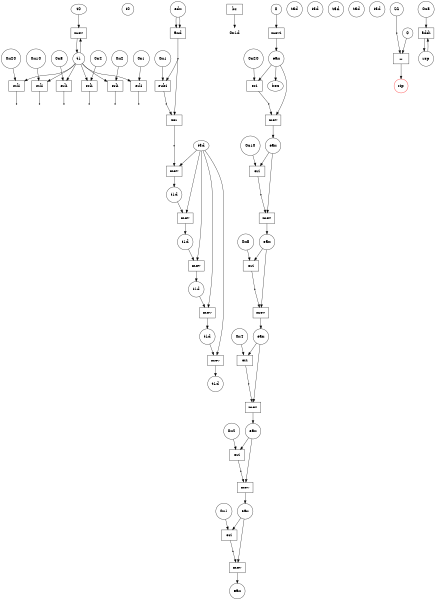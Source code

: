 digraph test{
	size = "4,4";
"mov778" [label = "mov", shape = "box"];
"t1778" [label = "t1", shape = "circle"];
"t1778" [label = "t1", shape = "circle"];
"t1778" -> "mov778";
 "t0778" [label = "t0", shape = "circle"];
"t0" -> "mov778";
"mov778"   -> "t1778";
"and779" [label = "and", shape = "box"];
"t1d779" [label = "t1d", shape = "point"];
"edx779" [label = "edx", shape = "circle"];
"edx779" -> "and779";
"edx779" [label = "edx", shape = "circle"];
"edx779" -> "and779";
"t1d779" [label = "t1d", shape = "point"];
"and779" -> "t1d779"["dir" = "none"];
"br780" [label = "br", shape = "box"];
"0x1d780" [label = "0x1d", shape = "plaintext"];
"br780" -> "0x1d780";
"movi781" [label = "movi", shape = "box"];
"eax781" [label = "eax", shape = "circle"];
"eax781" [label = "eax", shape = "circle"];
"eax781" -> "box";
"0781" [label = "0", shape = "circle"];
"0781" -> "movi781";
 "movi781"   -> "eax781";
"subi782" [label = "subi", shape = "box"];
"t2d782" [label = "t2d", shape = "point"];
"t1d779" -> "subi782";
"0x1782" [label = "0x1", shape = "circle"];
"0x1782" -> "subi782";
"t2d782" [label = "t2d", shape = "point"];
"subi782" -> "t2d782"["dir" = "none"];
"xor783" [label = "xor", shape = "box"];
"t1d783" [label = "t1d", shape = "point"];
"t2d782" -> "xor783";
"t1d779" -> "xor783";
"t1d783" [label = "t1d", shape = "point"];
"xor783" -> "t1d783"["dir" = "none"];
"srli784" [label = "srli", shape = "box"];
"t3784" [label = "t3", shape = "point"];
"t1778" -> "srli784";
"0x20784" [label = "0x20", shape = "circle"];
"0x20784" -> "srli784";
"t3784" [label = "t3", shape = "point"];
"srli784" -> "t3784"["dir" = "none"];
"ori785" [label = "ori", shape = "box"];
"t4d785" [label = "t4d", shape = "point"];
"eax781" -> "ori785";
"0x20785" [label = "0x20", shape = "circle"];
"0x20785" -> "ori785";
"t4d785" [label = "t4d", shape = "point"];
"ori785" -> "t4d785"["dir" = "none"];
"mov786" [label = "mov", shape = "box"];
"eax786" [label = "eax", shape = "circle"];
"eax781" -> "mov786";
"t4d785" -> "mov786";
 "mov786"   -> "eax786";
"mov787" [label = "mov", shape = "box"];
"t1d787" [label = "t1d", shape = "circle"];
"t1d783" -> "mov787";
"t3d787" [label = "t3d", shape = "circle"];
"t3d" -> "mov787";
"mov787"   -> "t1d787";
"srli788" [label = "srli", shape = "box"];
"t3788" [label = "t3", shape = "point"];
"t1778" -> "srli788";
"0x10788" [label = "0x10", shape = "circle"];
"0x10788" -> "srli788";
"t3788" [label = "t3", shape = "point"];
"srli788" -> "t3788"["dir" = "none"];
"ori789" [label = "ori", shape = "box"];
"t4d789" [label = "t4d", shape = "point"];
"eax786" -> "ori789";
"0x10789" [label = "0x10", shape = "circle"];
"0x10789" -> "ori789";
"t4d789" [label = "t4d", shape = "point"];
"ori789" -> "t4d789"["dir" = "none"];
"mov790" [label = "mov", shape = "box"];
"eax790" [label = "eax", shape = "circle"];
"eax786" -> "mov790";
"t4d789" -> "mov790";
 "mov790"   -> "eax790";
"mov791" [label = "mov", shape = "box"];
"t1d791" [label = "t1d", shape = "circle"];
"t1d787" -> "mov791";
"t3d791" [label = "t3d", shape = "circle"];
"t3d" -> "mov791";
"mov791"   -> "t1d791";
"srli792" [label = "srli", shape = "box"];
"t3792" [label = "t3", shape = "point"];
"t1778" -> "srli792";
"0x8792" [label = "0x8", shape = "circle"];
"0x8792" -> "srli792";
"t3792" [label = "t3", shape = "point"];
"srli792" -> "t3792"["dir" = "none"];
"ori793" [label = "ori", shape = "box"];
"t4d793" [label = "t4d", shape = "point"];
"eax790" -> "ori793";
"0x8793" [label = "0x8", shape = "circle"];
"0x8793" -> "ori793";
"t4d793" [label = "t4d", shape = "point"];
"ori793" -> "t4d793"["dir" = "none"];
"mov794" [label = "mov", shape = "box"];
"eax794" [label = "eax", shape = "circle"];
"eax790" -> "mov794";
"t4d793" -> "mov794";
 "mov794"   -> "eax794";
"mov795" [label = "mov", shape = "box"];
"t1d795" [label = "t1d", shape = "circle"];
"t1d791" -> "mov795";
"t3d795" [label = "t3d", shape = "circle"];
"t3d" -> "mov795";
"mov795"   -> "t1d795";
"srli796" [label = "srli", shape = "box"];
"t3796" [label = "t3", shape = "point"];
"t1778" -> "srli796";
"0x4796" [label = "0x4", shape = "circle"];
"0x4796" -> "srli796";
"t3796" [label = "t3", shape = "point"];
"srli796" -> "t3796"["dir" = "none"];
"ori797" [label = "ori", shape = "box"];
"t4d797" [label = "t4d", shape = "point"];
"eax794" -> "ori797";
"0x4797" [label = "0x4", shape = "circle"];
"0x4797" -> "ori797";
"t4d797" [label = "t4d", shape = "point"];
"ori797" -> "t4d797"["dir" = "none"];
"mov798" [label = "mov", shape = "box"];
"eax798" [label = "eax", shape = "circle"];
"eax794" -> "mov798";
"t4d797" -> "mov798";
 "mov798"   -> "eax798";
"mov799" [label = "mov", shape = "box"];
"t1d799" [label = "t1d", shape = "circle"];
"t1d795" -> "mov799";
"t3d799" [label = "t3d", shape = "circle"];
"t3d" -> "mov799";
"mov799"   -> "t1d799";
"srli800" [label = "srli", shape = "box"];
"t3800" [label = "t3", shape = "point"];
"t1778" -> "srli800";
"0x2800" [label = "0x2", shape = "circle"];
"0x2800" -> "srli800";
"t3800" [label = "t3", shape = "point"];
"srli800" -> "t3800"["dir" = "none"];
"ori801" [label = "ori", shape = "box"];
"t4d801" [label = "t4d", shape = "point"];
"eax798" -> "ori801";
"0x2801" [label = "0x2", shape = "circle"];
"0x2801" -> "ori801";
"t4d801" [label = "t4d", shape = "point"];
"ori801" -> "t4d801"["dir" = "none"];
"mov802" [label = "mov", shape = "box"];
"eax802" [label = "eax", shape = "circle"];
"eax798" -> "mov802";
"t4d801" -> "mov802";
 "mov802"   -> "eax802";
"mov803" [label = "mov", shape = "box"];
"t1d803" [label = "t1d", shape = "circle"];
"t1d799" -> "mov803";
"t3d803" [label = "t3d", shape = "circle"];
"t3d" -> "mov803";
"mov803"   -> "t1d803";
"srli804" [label = "srli", shape = "box"];
"t3804" [label = "t3", shape = "point"];
"t1778" -> "srli804";
"0x1804" [label = "0x1", shape = "circle"];
"0x1804" -> "srli804";
"t3804" [label = "t3", shape = "point"];
"srli804" -> "t3804"["dir" = "none"];
"ori805" [label = "ori", shape = "box"];
"t4d805" [label = "t4d", shape = "point"];
"eax802" -> "ori805";
"0x1805" [label = "0x1", shape = "circle"];
"0x1805" -> "ori805";
"t4d805" [label = "t4d", shape = "point"];
"ori805" -> "t4d805"["dir" = "none"];
"mov806" [label = "mov", shape = "box"];
"eax806" [label = "eax", shape = "circle"];
"eax802" -> "mov806";
"t4d805" -> "mov806";
 "mov806"   -> "eax806";
"SS808" [label = "SS", shape = "circle"];
"t1808" [label = "t1", shape = "point"];
"SS808" -> "t1808" ["dir" = "none"];
"addi809" [label = "addi", shape = "box"];
"rsp809" [label = "rsp", shape = "point"];
"rsp809" [label = "rsp", shape = "circle"];
"rsp809" -> "addi809";
"0x8809" [label = "0x8", shape = "circle"];
"0x8809" -> "addi809";
"rsp809" [label = "rsp", shape = "circle"];
"addi809" -> "rsp809";
"add810" [label = "+", shape = "box"];
"rip810" [label = "rip", shape = "circle", color = "red"];
"t1808" -> "add810"; 
"0810" [label = "0", shape = "circle"];
"0810" -> "add810";
"add810" -> "rip810";
}